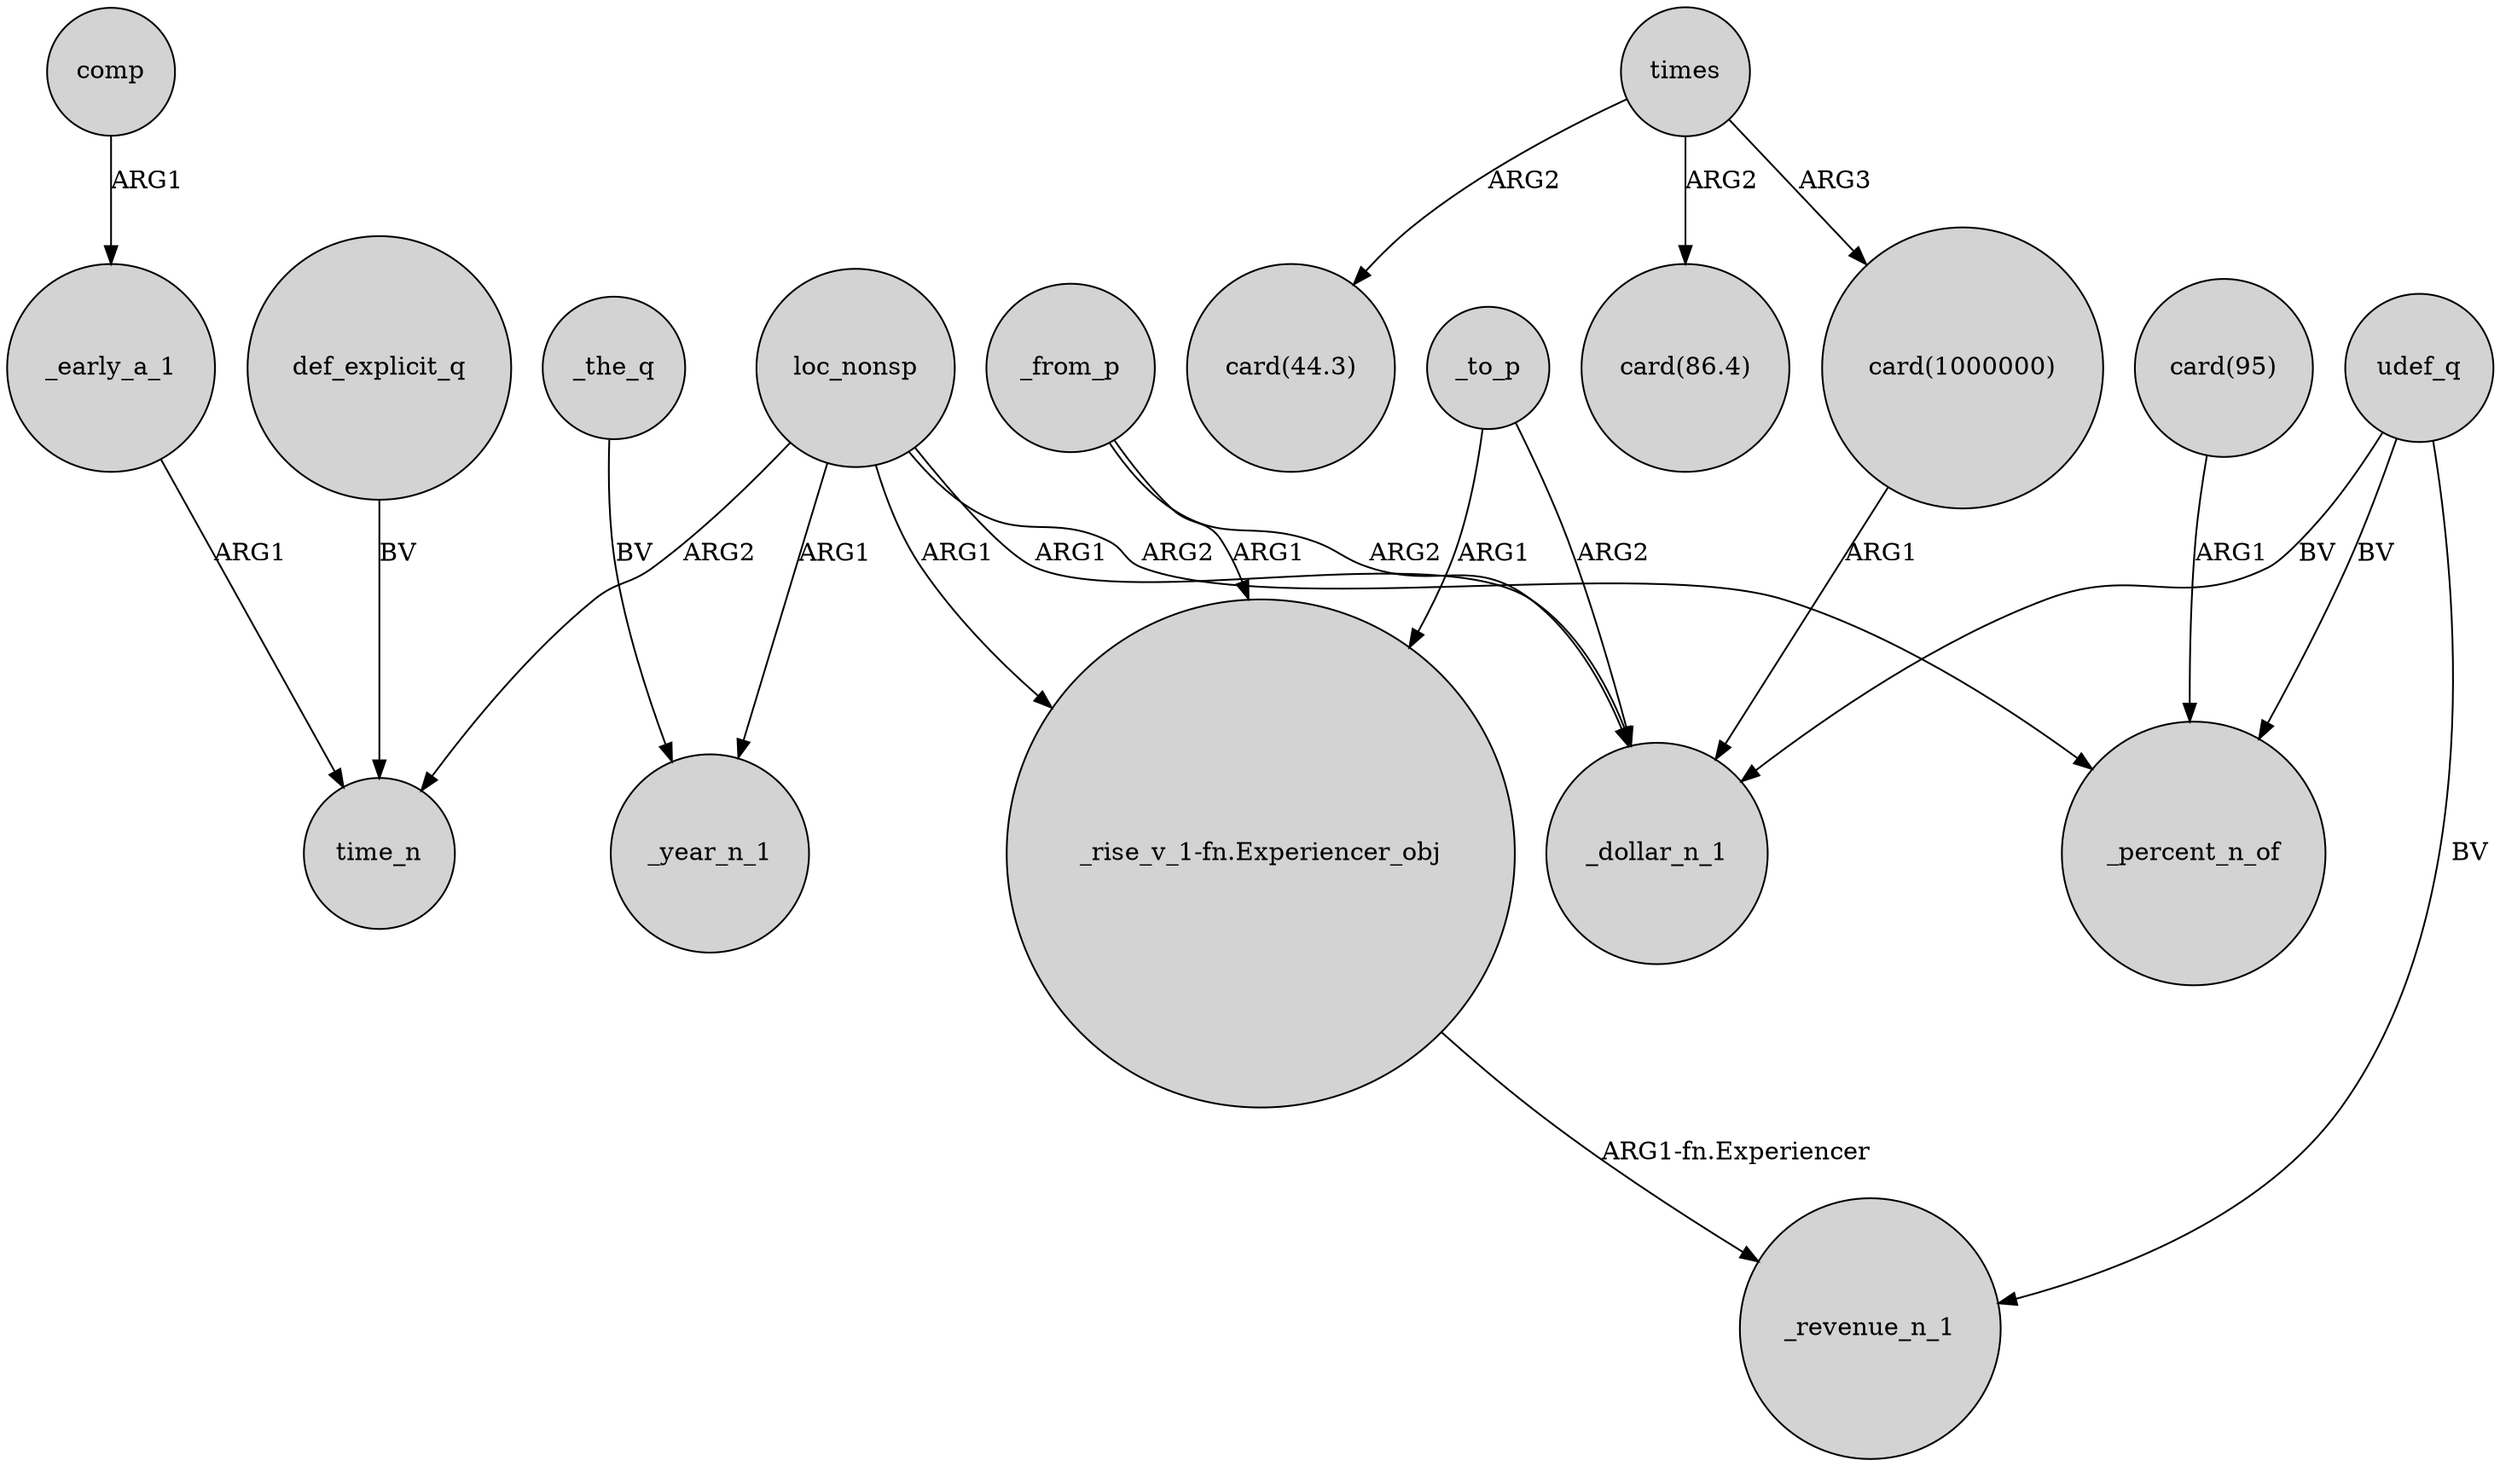 digraph {
	node [shape=circle style=filled]
	_early_a_1 -> time_n [label=ARG1]
	loc_nonsp -> _dollar_n_1 [label=ARG1]
	loc_nonsp -> "_rise_v_1-fn.Experiencer_obj" [label=ARG1]
	loc_nonsp -> _year_n_1 [label=ARG1]
	times -> "card(86.4)" [label=ARG2]
	_from_p -> "_rise_v_1-fn.Experiencer_obj" [label=ARG1]
	times -> "card(1000000)" [label=ARG3]
	"_rise_v_1-fn.Experiencer_obj" -> _revenue_n_1 [label="ARG1-fn.Experiencer"]
	comp -> _early_a_1 [label=ARG1]
	_to_p -> _dollar_n_1 [label=ARG2]
	"card(95)" -> _percent_n_of [label=ARG1]
	udef_q -> _revenue_n_1 [label=BV]
	udef_q -> _percent_n_of [label=BV]
	_the_q -> _year_n_1 [label=BV]
	udef_q -> _dollar_n_1 [label=BV]
	"card(1000000)" -> _dollar_n_1 [label=ARG1]
	times -> "card(44.3)" [label=ARG2]
	def_explicit_q -> time_n [label=BV]
	loc_nonsp -> time_n [label=ARG2]
	_to_p -> "_rise_v_1-fn.Experiencer_obj" [label=ARG1]
	_from_p -> _dollar_n_1 [label=ARG2]
	loc_nonsp -> _percent_n_of [label=ARG2]
}
